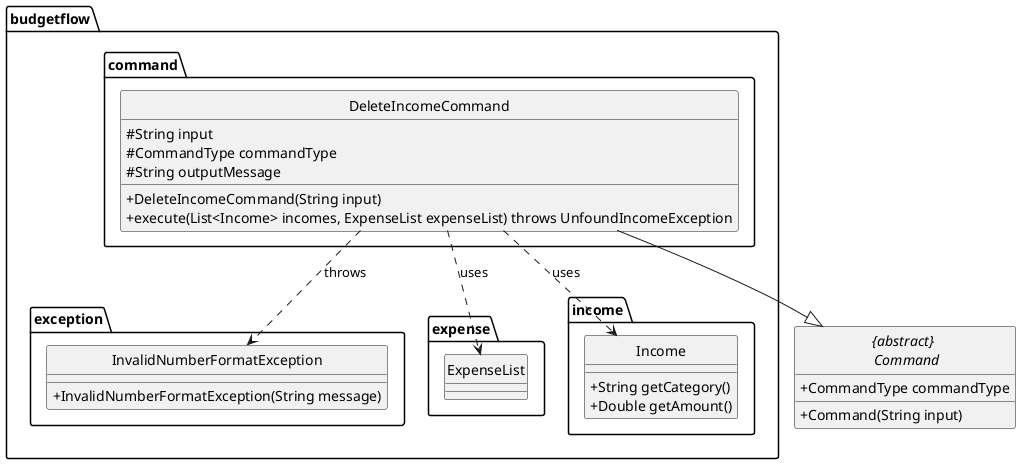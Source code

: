 participant "InvalidNumberFormatException" as InvalidNumberFormatException

@startuml


hide circle
skinparam classAttributeIconSize 0

package budgetflow.command {
    class DeleteIncomeCommand {
        # String input
        # CommandType commandType
        # String outputMessage
        + DeleteIncomeCommand(String input)
        + execute(List<Income> incomes, ExpenseList expenseList) throws UnfoundIncomeException
    }
}

package budgetflow.exception {
    class InvalidNumberFormatException{
        + InvalidNumberFormatException(String message)
    }
}

package budgetflow.expense {
    class ExpenseList
}

package budgetflow.income {
    class Income {
        + String getCategory()
        + Double getAmount()
    }
}

abstract class "{abstract} \n Command" {
    + Command(String input)
    + CommandType commandType
}

DeleteIncomeCommand --|> "{abstract} \n Command"
DeleteIncomeCommand ..> InvalidNumberFormatException : throws
DeleteIncomeCommand ..> Income : uses
DeleteIncomeCommand ..> ExpenseList : uses

@enduml